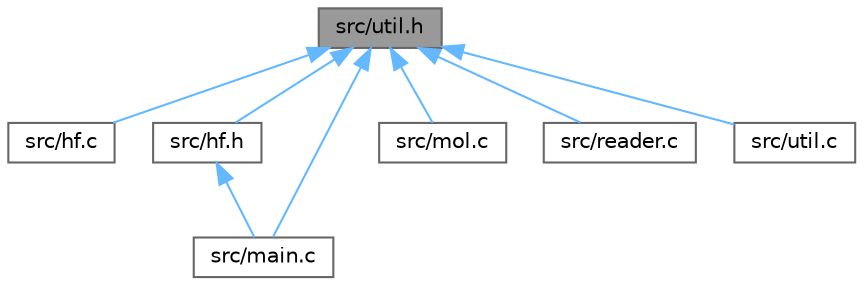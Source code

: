 digraph "src/util.h"
{
 // LATEX_PDF_SIZE
  bgcolor="transparent";
  edge [fontname=Helvetica,fontsize=10,labelfontname=Helvetica,labelfontsize=10];
  node [fontname=Helvetica,fontsize=10,shape=box,height=0.2,width=0.4];
  Node1 [id="Node000001",label="src/util.h",height=0.2,width=0.4,color="gray40", fillcolor="grey60", style="filled", fontcolor="black",tooltip="This module contains the utility functions."];
  Node1 -> Node2 [id="edge1_Node000001_Node000002",dir="back",color="steelblue1",style="solid",tooltip=" "];
  Node2 [id="Node000002",label="src/hf.c",height=0.2,width=0.4,color="grey40", fillcolor="white", style="filled",URL="$hf_8c.html",tooltip="This module contains the functions for HF energy calculation."];
  Node1 -> Node3 [id="edge2_Node000001_Node000003",dir="back",color="steelblue1",style="solid",tooltip=" "];
  Node3 [id="Node000003",label="src/hf.h",height=0.2,width=0.4,color="grey40", fillcolor="white", style="filled",URL="$hf_8h.html",tooltip="This module contains the functions for HF energy calculation."];
  Node3 -> Node4 [id="edge3_Node000003_Node000004",dir="back",color="steelblue1",style="solid",tooltip=" "];
  Node4 [id="Node000004",label="src/main.c",height=0.2,width=0.4,color="grey40", fillcolor="white", style="filled",URL="$main_8c.html",tooltip="This program reads the .h5 file and computes the MP2 energy."];
  Node1 -> Node4 [id="edge4_Node000001_Node000004",dir="back",color="steelblue1",style="solid",tooltip=" "];
  Node1 -> Node5 [id="edge5_Node000001_Node000005",dir="back",color="steelblue1",style="solid",tooltip=" "];
  Node5 [id="Node000005",label="src/mol.c",height=0.2,width=0.4,color="grey40", fillcolor="white", style="filled",URL="$mol_8c.html",tooltip="This module contains the functions for Mol struct."];
  Node1 -> Node6 [id="edge6_Node000001_Node000006",dir="back",color="steelblue1",style="solid",tooltip=" "];
  Node6 [id="Node000006",label="src/reader.c",height=0.2,width=0.4,color="grey40", fillcolor="white", style="filled",URL="$reader_8c.html",tooltip="This module contains the functions for reading the trexio file."];
  Node1 -> Node7 [id="edge7_Node000001_Node000007",dir="back",color="steelblue1",style="solid",tooltip=" "];
  Node7 [id="Node000007",label="src/util.c",height=0.2,width=0.4,color="grey40", fillcolor="white", style="filled",URL="$util_8c.html",tooltip="This module contains the utility functions."];
}
